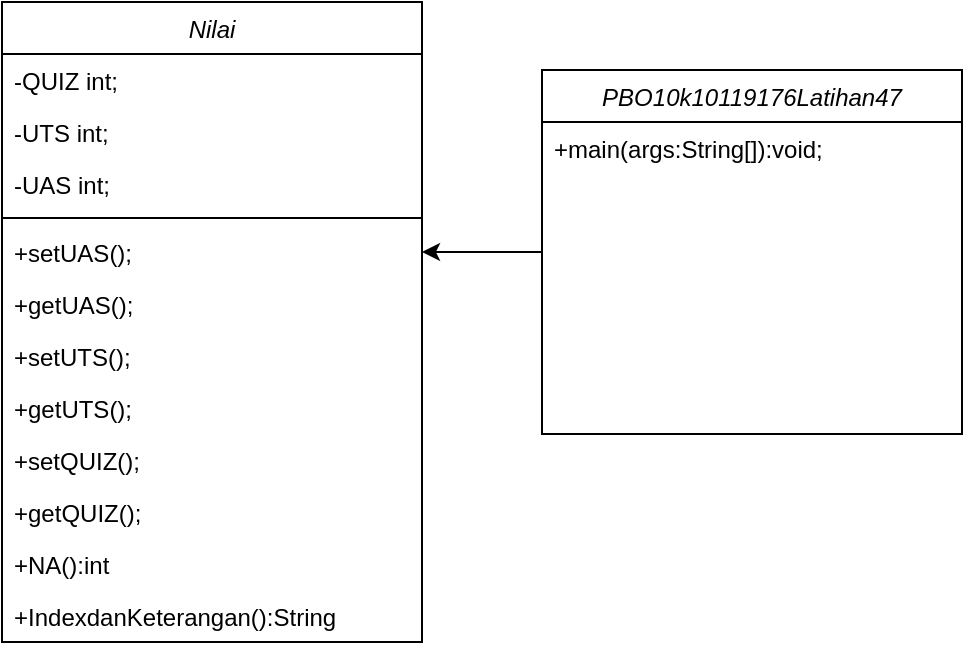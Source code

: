 <mxfile version="13.9.7" type="github">
  <diagram id="C5RBs43oDa-KdzZeNtuy" name="Page-1">
    <mxGraphModel dx="1422" dy="762" grid="1" gridSize="10" guides="1" tooltips="1" connect="1" arrows="1" fold="1" page="1" pageScale="1" pageWidth="827" pageHeight="1169" math="0" shadow="0">
      <root>
        <mxCell id="WIyWlLk6GJQsqaUBKTNV-0" />
        <mxCell id="WIyWlLk6GJQsqaUBKTNV-1" parent="WIyWlLk6GJQsqaUBKTNV-0" />
        <mxCell id="oE_4tV1LoYrKaHkC0Hmf-0" value="Nilai" style="swimlane;fontStyle=2;align=center;verticalAlign=top;childLayout=stackLayout;horizontal=1;startSize=26;horizontalStack=0;resizeParent=1;resizeLast=0;collapsible=1;marginBottom=0;rounded=0;shadow=0;strokeWidth=1;" parent="WIyWlLk6GJQsqaUBKTNV-1" vertex="1">
          <mxGeometry x="220" y="120" width="210" height="320" as="geometry">
            <mxRectangle x="230" y="140" width="160" height="26" as="alternateBounds" />
          </mxGeometry>
        </mxCell>
        <mxCell id="oE_4tV1LoYrKaHkC0Hmf-1" value="-QUIZ int;" style="text;align=left;verticalAlign=top;spacingLeft=4;spacingRight=4;overflow=hidden;rotatable=0;points=[[0,0.5],[1,0.5]];portConstraint=eastwest;rounded=0;shadow=0;html=0;" parent="oE_4tV1LoYrKaHkC0Hmf-0" vertex="1">
          <mxGeometry y="26" width="210" height="26" as="geometry" />
        </mxCell>
        <mxCell id="oE_4tV1LoYrKaHkC0Hmf-2" value="-UTS int;" style="text;align=left;verticalAlign=top;spacingLeft=4;spacingRight=4;overflow=hidden;rotatable=0;points=[[0,0.5],[1,0.5]];portConstraint=eastwest;rounded=0;shadow=0;html=0;" parent="oE_4tV1LoYrKaHkC0Hmf-0" vertex="1">
          <mxGeometry y="52" width="210" height="26" as="geometry" />
        </mxCell>
        <mxCell id="oE_4tV1LoYrKaHkC0Hmf-3" value="-UAS int;" style="text;align=left;verticalAlign=top;spacingLeft=4;spacingRight=4;overflow=hidden;rotatable=0;points=[[0,0.5],[1,0.5]];portConstraint=eastwest;rounded=0;shadow=0;html=0;" parent="oE_4tV1LoYrKaHkC0Hmf-0" vertex="1">
          <mxGeometry y="78" width="210" height="26" as="geometry" />
        </mxCell>
        <mxCell id="oE_4tV1LoYrKaHkC0Hmf-4" value="" style="line;html=1;strokeWidth=1;align=left;verticalAlign=middle;spacingTop=-1;spacingLeft=3;spacingRight=3;rotatable=0;labelPosition=right;points=[];portConstraint=eastwest;" parent="oE_4tV1LoYrKaHkC0Hmf-0" vertex="1">
          <mxGeometry y="104" width="210" height="8" as="geometry" />
        </mxCell>
        <mxCell id="oE_4tV1LoYrKaHkC0Hmf-5" value="+setUAS();&#xa;" style="text;align=left;verticalAlign=top;spacingLeft=4;spacingRight=4;overflow=hidden;rotatable=0;points=[[0,0.5],[1,0.5]];portConstraint=eastwest;" parent="oE_4tV1LoYrKaHkC0Hmf-0" vertex="1">
          <mxGeometry y="112" width="210" height="26" as="geometry" />
        </mxCell>
        <mxCell id="oE_4tV1LoYrKaHkC0Hmf-6" value="+getUAS();&#xa;" style="text;align=left;verticalAlign=top;spacingLeft=4;spacingRight=4;overflow=hidden;rotatable=0;points=[[0,0.5],[1,0.5]];portConstraint=eastwest;" parent="oE_4tV1LoYrKaHkC0Hmf-0" vertex="1">
          <mxGeometry y="138" width="210" height="26" as="geometry" />
        </mxCell>
        <mxCell id="oE_4tV1LoYrKaHkC0Hmf-7" value="+setUTS();&#xa;" style="text;align=left;verticalAlign=top;spacingLeft=4;spacingRight=4;overflow=hidden;rotatable=0;points=[[0,0.5],[1,0.5]];portConstraint=eastwest;" parent="oE_4tV1LoYrKaHkC0Hmf-0" vertex="1">
          <mxGeometry y="164" width="210" height="26" as="geometry" />
        </mxCell>
        <mxCell id="oE_4tV1LoYrKaHkC0Hmf-8" value="+getUTS();&#xa;" style="text;align=left;verticalAlign=top;spacingLeft=4;spacingRight=4;overflow=hidden;rotatable=0;points=[[0,0.5],[1,0.5]];portConstraint=eastwest;" parent="oE_4tV1LoYrKaHkC0Hmf-0" vertex="1">
          <mxGeometry y="190" width="210" height="26" as="geometry" />
        </mxCell>
        <mxCell id="oE_4tV1LoYrKaHkC0Hmf-9" value="+setQUIZ();&#xa;" style="text;align=left;verticalAlign=top;spacingLeft=4;spacingRight=4;overflow=hidden;rotatable=0;points=[[0,0.5],[1,0.5]];portConstraint=eastwest;" parent="oE_4tV1LoYrKaHkC0Hmf-0" vertex="1">
          <mxGeometry y="216" width="210" height="26" as="geometry" />
        </mxCell>
        <mxCell id="oE_4tV1LoYrKaHkC0Hmf-10" value="+getQUIZ();&#xa;" style="text;align=left;verticalAlign=top;spacingLeft=4;spacingRight=4;overflow=hidden;rotatable=0;points=[[0,0.5],[1,0.5]];portConstraint=eastwest;" parent="oE_4tV1LoYrKaHkC0Hmf-0" vertex="1">
          <mxGeometry y="242" width="210" height="26" as="geometry" />
        </mxCell>
        <mxCell id="oE_4tV1LoYrKaHkC0Hmf-11" value="+NA():int&#xa;" style="text;align=left;verticalAlign=top;spacingLeft=4;spacingRight=4;overflow=hidden;rotatable=0;points=[[0,0.5],[1,0.5]];portConstraint=eastwest;" parent="oE_4tV1LoYrKaHkC0Hmf-0" vertex="1">
          <mxGeometry y="268" width="210" height="26" as="geometry" />
        </mxCell>
        <mxCell id="oE_4tV1LoYrKaHkC0Hmf-12" value="+IndexdanKeterangan():String" style="text;align=left;verticalAlign=top;spacingLeft=4;spacingRight=4;overflow=hidden;rotatable=0;points=[[0,0.5],[1,0.5]];portConstraint=eastwest;" parent="oE_4tV1LoYrKaHkC0Hmf-0" vertex="1">
          <mxGeometry y="294" width="210" height="26" as="geometry" />
        </mxCell>
        <mxCell id="oE_4tV1LoYrKaHkC0Hmf-13" style="edgeStyle=orthogonalEdgeStyle;rounded=0;orthogonalLoop=1;jettySize=auto;html=1;exitX=0;exitY=0.5;exitDx=0;exitDy=0;entryX=1;entryY=0.5;entryDx=0;entryDy=0;" parent="WIyWlLk6GJQsqaUBKTNV-1" source="oE_4tV1LoYrKaHkC0Hmf-14" target="oE_4tV1LoYrKaHkC0Hmf-5" edge="1">
          <mxGeometry relative="1" as="geometry" />
        </mxCell>
        <mxCell id="oE_4tV1LoYrKaHkC0Hmf-14" value="PBO10k10119176Latihan47" style="swimlane;fontStyle=2;align=center;verticalAlign=top;childLayout=stackLayout;horizontal=1;startSize=26;horizontalStack=0;resizeParent=1;resizeLast=0;collapsible=1;marginBottom=0;rounded=0;shadow=0;strokeWidth=1;" parent="WIyWlLk6GJQsqaUBKTNV-1" vertex="1">
          <mxGeometry x="490" y="154" width="210" height="182" as="geometry">
            <mxRectangle x="230" y="140" width="160" height="26" as="alternateBounds" />
          </mxGeometry>
        </mxCell>
        <mxCell id="oE_4tV1LoYrKaHkC0Hmf-15" value="+main(args:String[]):void;&#xa;" style="text;align=left;verticalAlign=top;spacingLeft=4;spacingRight=4;overflow=hidden;rotatable=0;points=[[0,0.5],[1,0.5]];portConstraint=eastwest;" parent="oE_4tV1LoYrKaHkC0Hmf-14" vertex="1">
          <mxGeometry y="26" width="210" height="26" as="geometry" />
        </mxCell>
      </root>
    </mxGraphModel>
  </diagram>
</mxfile>
